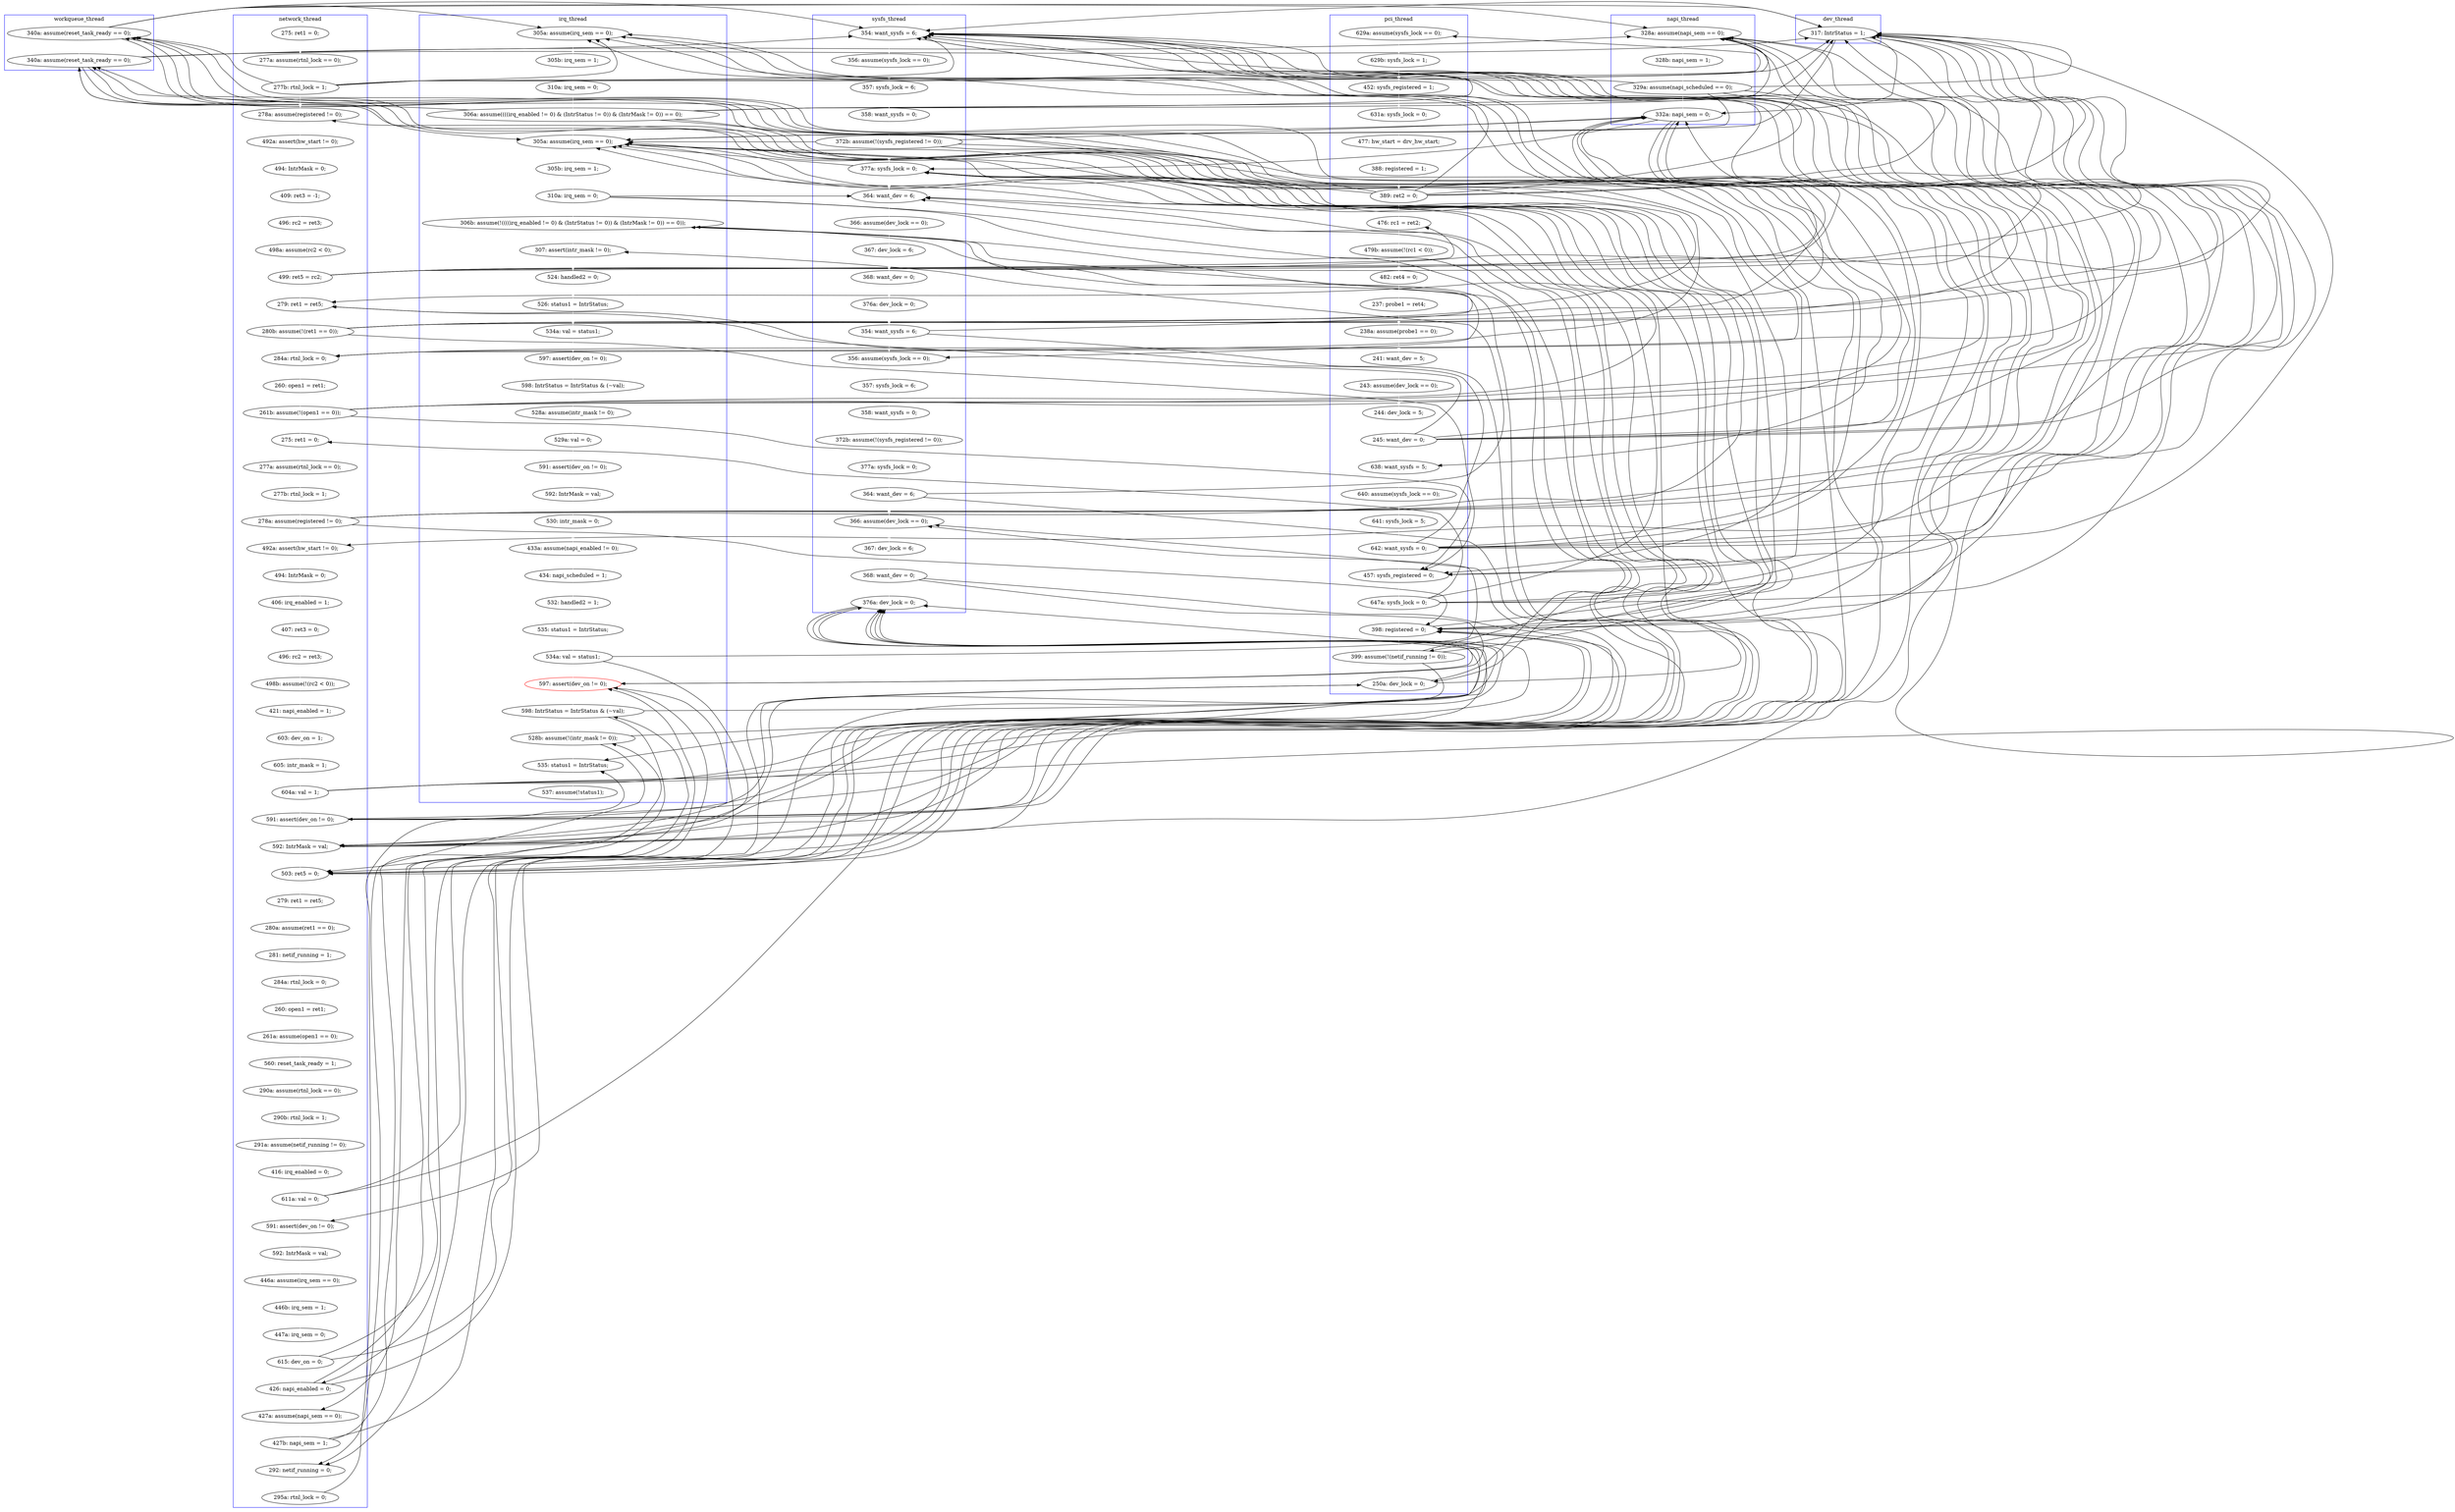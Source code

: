 digraph Counterexample {
	104 -> 114 [color = black, style = solid, constraint = false]
	44 -> 47 [color = white, style = solid]
	182 -> 191 [color = black, style = solid, constraint = false]
	310 -> 313 [color = black, style = solid, constraint = false]
	142 -> 143 [color = white, style = solid]
	209 -> 211 [color = white, style = solid]
	308 -> 325 [color = white, style = solid]
	242 -> 244 [color = white, style = solid]
	60 -> 65 [color = white, style = solid]
	114 -> 115 [color = black, style = solid, constraint = false]
	194 -> 199 [color = black, style = solid, constraint = false]
	303 -> 304 [color = white, style = solid]
	93 -> 97 [color = black, style = solid, constraint = false]
	206 -> 207 [color = black, style = solid, constraint = false]
	109 -> 146 [color = black, style = solid, constraint = false]
	170 -> 171 [color = white, style = solid]
	198 -> 247 [color = black, style = solid, constraint = false]
	208 -> 209 [color = white, style = solid]
	190 -> 199 [color = black, style = solid, constraint = false]
	65 -> 68 [color = white, style = solid]
	179 -> 181 [color = white, style = solid]
	130 -> 141 [color = black, style = solid, constraint = false]
	141 -> 142 [color = white, style = solid]
	232 -> 234 [color = white, style = solid]
	114 -> 119 [color = black, style = solid, constraint = false]
	81 -> 82 [color = white, style = solid]
	225 -> 228 [color = white, style = solid]
	198 -> 206 [color = black, style = solid, constraint = false]
	123 -> 184 [color = black, style = solid, constraint = false]
	198 -> 199 [color = black, style = solid, constraint = false]
	296 -> 310 [color = black, style = solid, constraint = false]
	188 -> 189 [color = black, style = solid, constraint = false]
	52 -> 53 [color = white, style = solid]
	104 -> 105 [color = black, style = solid, constraint = false]
	86 -> 115 [color = black, style = solid, constraint = false]
	145 -> 176 [color = black, style = solid, constraint = false]
	101 -> 104 [color = white, style = solid]
	177 -> 178 [color = white, style = solid]
	244 -> 298 [color = white, style = solid]
	72 -> 115 [color = black, style = solid, constraint = false]
	104 -> 146 [color = black, style = solid, constraint = false]
	72 -> 101 [color = white, style = solid]
	72 -> 146 [color = black, style = solid, constraint = false]
	187 -> 191 [color = black, style = solid, constraint = false]
	304 -> 308 [color = black, style = solid, constraint = false]
	100 -> 114 [color = black, style = solid, constraint = false]
	212 -> 213 [color = white, style = solid]
	123 -> 128 [color = black, style = solid, constraint = false]
	100 -> 176 [color = black, style = solid, constraint = false]
	194 -> 247 [color = black, style = solid, constraint = false]
	130 -> 187 [color = white, style = solid]
	284 -> 290 [color = white, style = solid]
	123 -> 141 [color = white, style = solid]
	72 -> 176 [color = black, style = solid, constraint = false]
	244 -> 280 [color = black, style = solid, constraint = false]
	269 -> 274 [color = white, style = solid]
	283 -> 284 [color = white, style = solid]
	182 -> 190 [color = white, style = solid]
	308 -> 310 [color = black, style = solid, constraint = false]
	109 -> 176 [color = black, style = solid, constraint = false]
	105 -> 106 [color = white, style = solid]
	257 -> 261 [color = white, style = solid]
	206 -> 214 [color = white, style = solid]
	53 -> 146 [color = black, style = solid, constraint = false]
	123 -> 176 [color = black, style = solid, constraint = false]
	130 -> 191 [color = black, style = solid, constraint = false]
	53 -> 54 [color = black, style = solid, constraint = false]
	34 -> 146 [color = black, style = solid, constraint = false]
	53 -> 73 [color = white, style = solid]
	184 -> 187 [color = black, style = solid, constraint = false]
	47 -> 52 [color = white, style = solid]
	219 -> 220 [color = white, style = solid]
	86 -> 97 [color = white, style = solid]
	109 -> 115 [color = black, style = solid, constraint = false]
	145 -> 191 [color = black, style = solid, constraint = false]
	302 -> 310 [color = black, style = solid, constraint = false]
	114 -> 128 [color = black, style = solid, constraint = false]
	304 -> 310 [color = black, style = solid, constraint = false]
	178 -> 179 [color = white, style = solid]
	302 -> 303 [color = black, style = solid, constraint = false]
	100 -> 105 [color = black, style = solid, constraint = false]
	146 -> 191 [color = black, style = solid, constraint = false]
	86 -> 101 [color = black, style = solid, constraint = false]
	114 -> 176 [color = black, style = solid, constraint = false]
	85 -> 86 [color = white, style = solid]
	172 -> 176 [color = black, style = solid, constraint = false]
	34 -> 176 [color = black, style = solid, constraint = false]
	145 -> 146 [color = black, style = solid, constraint = false]
	192 -> 194 [color = white, style = solid]
	203 -> 205 [color = white, style = solid]
	266 -> 267 [color = white, style = solid]
	109 -> 119 [color = black, style = solid, constraint = false]
	205 -> 207 [color = white, style = solid]
	239 -> 241 [color = white, style = solid]
	290 -> 291 [color = white, style = solid]
	182 -> 184 [color = black, style = solid, constraint = false]
	158 -> 159 [color = white, style = solid]
	172 -> 184 [color = black, style = solid, constraint = false]
	248 -> 251 [color = white, style = solid]
	146 -> 176 [color = black, style = solid, constraint = false]
	189 -> 190 [color = black, style = solid, constraint = false]
	199 -> 200 [color = white, style = solid]
	93 -> 105 [color = black, style = solid, constraint = false]
	253 -> 254 [color = white, style = solid]
	184 -> 188 [color = black, style = solid, constraint = false]
	176 -> 177 [color = white, style = solid]
	172 -> 182 [color = white, style = solid]
	188 -> 199 [color = white, style = solid]
	72 -> 93 [color = black, style = solid, constraint = false]
	123 -> 146 [color = black, style = solid, constraint = false]
	182 -> 188 [color = black, style = solid, constraint = false]
	220 -> 222 [color = white, style = solid]
	39 -> 42 [color = white, style = solid]
	190 -> 247 [color = white, style = solid]
	54 -> 59 [color = white, style = solid]
	241 -> 242 [color = white, style = solid]
	78 -> 81 [color = white, style = solid]
	251 -> 252 [color = white, style = solid]
	194 -> 198 [color = black, style = solid, constraint = false]
	34 -> 93 [color = black, style = solid, constraint = false]
	119 -> 120 [color = white, style = solid]
	181 -> 188 [color = white, style = solid]
	115 -> 116 [color = white, style = solid]
	274 -> 278 [color = white, style = solid]
	68 -> 71 [color = white, style = solid]
	188 -> 191 [color = black, style = solid, constraint = false]
	33 -> 34 [color = white, style = solid]
	86 -> 105 [color = black, style = solid, constraint = false]
	278 -> 280 [color = black, style = solid, constraint = false]
	34 -> 54 [color = white, style = solid]
	99 -> 100 [color = white, style = solid]
	118 -> 184 [color = white, style = solid]
	190 -> 198 [color = black, style = solid, constraint = false]
	76 -> 77 [color = white, style = solid]
	86 -> 146 [color = black, style = solid, constraint = false]
	71 -> 72 [color = white, style = solid]
	247 -> 248 [color = white, style = solid]
	213 -> 247 [color = black, style = solid, constraint = false]
	228 -> 229 [color = white, style = solid]
	153 -> 158 [color = white, style = solid]
	187 -> 188 [color = black, style = solid, constraint = false]
	252 -> 253 [color = white, style = solid]
	213 -> 280 [color = white, style = solid]
	118 -> 146 [color = black, style = solid, constraint = false]
	118 -> 119 [color = black, style = solid, constraint = false]
	292 -> 296 [color = white, style = solid]
	107 -> 109 [color = white, style = solid]
	59 -> 60 [color = white, style = solid]
	278 -> 298 [color = black, style = solid, constraint = false]
	160 -> 163 [color = white, style = solid]
	31 -> 33 [color = white, style = solid]
	298 -> 310 [color = black, style = solid, constraint = false]
	72 -> 73 [color = black, style = solid, constraint = false]
	231 -> 232 [color = white, style = solid]
	128 -> 130 [color = white, style = solid]
	152 -> 153 [color = white, style = solid]
	98 -> 99 [color = white, style = solid]
	172 -> 191 [color = black, style = solid, constraint = false]
	302 -> 308 [color = white, style = solid]
	301 -> 310 [color = black, style = solid, constraint = false]
	109 -> 191 [color = white, style = solid]
	267 -> 269 [color = white, style = solid]
	73 -> 76 [color = white, style = solid]
	166 -> 170 [color = white, style = solid]
	130 -> 146 [color = black, style = solid, constraint = false]
	104 -> 115 [color = black, style = solid, constraint = false]
	100 -> 101 [color = black, style = solid, constraint = false]
	53 -> 105 [color = black, style = solid, constraint = false]
	301 -> 303 [color = white, style = solid]
	104 -> 119 [color = white, style = solid]
	191 -> 192 [color = white, style = solid]
	93 -> 115 [color = black, style = solid, constraint = false]
	282 -> 310 [color = white, style = solid]
	207 -> 208 [color = white, style = solid]
	123 -> 191 [color = black, style = solid, constraint = false]
	211 -> 212 [color = white, style = solid]
	282 -> 298 [color = black, style = solid, constraint = false]
	104 -> 176 [color = black, style = solid, constraint = false]
	325 -> 327 [color = white, style = solid]
	301 -> 302 [color = black, style = solid, constraint = false]
	214 -> 219 [color = white, style = solid]
	118 -> 128 [color = black, style = solid, constraint = false]
	224 -> 225 [color = white, style = solid]
	118 -> 176 [color = black, style = solid, constraint = false]
	100 -> 128 [color = white, style = solid]
	187 -> 190 [color = black, style = solid, constraint = false]
	109 -> 128 [color = black, style = solid, constraint = false]
	72 -> 105 [color = black, style = solid, constraint = false]
	86 -> 93 [color = black, style = solid, constraint = false]
	34 -> 105 [color = black, style = solid, constraint = false]
	206 -> 247 [color = black, style = solid, constraint = false]
	278 -> 283 [color = white, style = solid]
	296 -> 301 [color = white, style = solid]
	313 -> 316 [color = white, style = solid]
	146 -> 187 [color = black, style = solid, constraint = false]
	130 -> 176 [color = black, style = solid, constraint = false]
	213 -> 214 [color = black, style = solid, constraint = false]
	53 -> 115 [color = black, style = solid, constraint = false]
	310 -> 325 [color = black, style = solid, constraint = false]
	188 -> 190 [color = black, style = solid, constraint = false]
	93 -> 101 [color = black, style = solid, constraint = false]
	296 -> 298 [color = black, style = solid, constraint = false]
	172 -> 187 [color = black, style = solid, constraint = false]
	182 -> 187 [color = black, style = solid, constraint = false]
	38 -> 39 [color = white, style = solid]
	205 -> 247 [color = black, style = solid, constraint = false]
	130 -> 184 [color = black, style = solid, constraint = false]
	93 -> 114 [color = white, style = solid]
	159 -> 160 [color = white, style = solid]
	261 -> 266 [color = white, style = solid]
	53 -> 176 [color = black, style = solid, constraint = false]
	109 -> 114 [color = black, style = solid, constraint = false]
	222 -> 224 [color = white, style = solid]
	200 -> 201 [color = white, style = solid]
	280 -> 281 [color = white, style = solid]
	189 -> 198 [color = white, style = solid]
	86 -> 176 [color = black, style = solid, constraint = false]
	181 -> 184 [color = black, style = solid, constraint = false]
	145 -> 187 [color = black, style = solid, constraint = false]
	106 -> 107 [color = white, style = solid]
	184 -> 191 [color = black, style = solid, constraint = false]
	234 -> 238 [color = white, style = solid]
	238 -> 239 [color = white, style = solid]
	120 -> 123 [color = white, style = solid]
	291 -> 292 [color = white, style = solid]
	143 -> 145 [color = white, style = solid]
	114 -> 191 [color = black, style = solid, constraint = false]
	201 -> 202 [color = white, style = solid]
	145 -> 152 [color = white, style = solid]
	146 -> 184 [color = black, style = solid, constraint = false]
	189 -> 191 [color = black, style = solid, constraint = false]
	229 -> 231 [color = white, style = solid]
	202 -> 203 [color = white, style = solid]
	163 -> 166 [color = white, style = solid]
	254 -> 257 [color = white, style = solid]
	145 -> 184 [color = black, style = solid, constraint = false]
	298 -> 301 [color = black, style = solid, constraint = false]
	282 -> 283 [color = black, style = solid, constraint = false]
	184 -> 190 [color = black, style = solid, constraint = false]
	194 -> 206 [color = white, style = solid]
	244 -> 247 [color = black, style = solid, constraint = false]
	116 -> 118 [color = white, style = solid]
	181 -> 182 [color = black, style = solid, constraint = false]
	118 -> 191 [color = black, style = solid, constraint = false]
	97 -> 98 [color = white, style = solid]
	93 -> 146 [color = black, style = solid, constraint = false]
	171 -> 172 [color = white, style = solid]
	53 -> 93 [color = black, style = solid, constraint = false]
	298 -> 302 [color = white, style = solid]
	84 -> 85 [color = white, style = solid]
	205 -> 206 [color = black, style = solid, constraint = false]
	34 -> 115 [color = black, style = solid, constraint = false]
	308 -> 313 [color = black, style = solid, constraint = false]
	42 -> 44 [color = white, style = solid]
	281 -> 282 [color = white, style = solid]
	190 -> 191 [color = black, style = solid, constraint = false]
	104 -> 128 [color = black, style = solid, constraint = false]
	100 -> 115 [color = black, style = solid, constraint = false]
	82 -> 84 [color = white, style = solid]
	304 -> 313 [color = white, style = solid]
	181 -> 187 [color = black, style = solid, constraint = false]
	34 -> 38 [color = black, style = solid, constraint = false]
	189 -> 199 [color = black, style = solid, constraint = false]
	181 -> 191 [color = black, style = solid, constraint = false]
	77 -> 78 [color = white, style = solid]
	146 -> 152 [color = black, style = solid, constraint = false]
	93 -> 176 [color = black, style = solid, constraint = false]
	316 -> 325 [color = black, style = solid, constraint = false]
	187 -> 189 [color = white, style = solid]
	114 -> 146 [color = black, style = solid, constraint = false]
	100 -> 146 [color = black, style = solid, constraint = false]
	subgraph cluster5 {
		label = workqueue_thread
		color = blue
		93  [label = "340a: assume(reset_task_ready == 0);"]
		114  [label = "340a: assume(reset_task_ready == 0);"]
	}
	subgraph cluster4 {
		label = napi_thread
		color = blue
		184  [label = "332a: napi_sem = 0;"]
		115  [label = "328a: assume(napi_sem == 0);"]
		116  [label = "328b: napi_sem = 1;"]
		118  [label = "329a: assume(napi_scheduled == 0);"]
	}
	subgraph cluster7 {
		label = dev_thread
		color = blue
		146  [label = "317: IntrStatus = 1;"]
	}
	subgraph cluster3 {
		label = irq_thread
		color = blue
		302  [label = "598: IntrStatus = IntrStatus & (~val);"]
		229  [label = "529a: val = 0;"]
		327  [label = "537: assume(!status1);"]
		109  [label = "306a: assume((((irq_enabled != 0) & (IntrStatus != 0)) & (IntrMask != 0)) == 0);"]
		206  [label = "306b: assume(!((((irq_enabled != 0) & (IntrStatus != 0)) & (IntrMask != 0)) == 0));"]
		219  [label = "524: handled2 = 0;"]
		222  [label = "534a: val = status1;"]
		224  [label = "597: assert(dev_on != 0);"]
		244  [label = "534a: val = status1;"]
		225  [label = "598: IntrStatus = IntrStatus & (~val);"]
		220  [label = "526: status1 = IntrStatus;"]
		308  [label = "528b: assume(!(intr_mask != 0));"]
		238  [label = "433a: assume(napi_enabled != 0);"]
		105  [label = "305a: assume(irq_sem == 0);"]
		298  [label = "597: assert(dev_on != 0);", color = red]
		194  [label = "310a: irq_sem = 0;"]
		107  [label = "310a: irq_sem = 0;"]
		232  [label = "592: IntrMask = val;"]
		231  [label = "591: assert(dev_on != 0);"]
		192  [label = "305b: irq_sem = 1;"]
		106  [label = "305b: irq_sem = 1;"]
		241  [label = "532: handled2 = 1;"]
		214  [label = "307: assert(intr_mask != 0);"]
		325  [label = "535: status1 = IntrStatus;"]
		234  [label = "530: intr_mask = 0;"]
		228  [label = "528a: assume(intr_mask != 0);"]
		242  [label = "535: status1 = IntrStatus;"]
		239  [label = "434: napi_scheduled = 1;"]
		191  [label = "305a: assume(irq_sem == 0);"]
	}
	subgraph cluster1 {
		label = pci_thread
		color = blue
		53  [label = "389: ret2 = 0;"]
		38  [label = "629a: assume(sysfs_lock == 0);"]
		85  [label = "244: dev_lock = 5;"]
		76  [label = "479b: assume(!(rc1 < 0));"]
		78  [label = "237: probe1 = ret4;"]
		100  [label = "642: want_sysfs = 0;"]
		128  [label = "457: sysfs_registered = 0;"]
		97  [label = "638: want_sysfs = 5;"]
		52  [label = "388: registered = 1;"]
		99  [label = "641: sysfs_lock = 5;"]
		189  [label = "399: assume(!(netif_running != 0));"]
		73  [label = "476: rc1 = ret2;"]
		77  [label = "482: ret4 = 0;"]
		44  [label = "631a: sysfs_lock = 0;"]
		98  [label = "640: assume(sysfs_lock == 0);"]
		187  [label = "398: registered = 0;"]
		82  [label = "241: want_dev = 5;"]
		198  [label = "250a: dev_lock = 0;"]
		47  [label = "477: hw_start = drv_hw_start;"]
		39  [label = "629b: sysfs_lock = 1;"]
		130  [label = "647a: sysfs_lock = 0;"]
		84  [label = "243: assume(dev_lock == 0);"]
		81  [label = "238a: assume(probe1 == 0);"]
		42  [label = "452: sysfs_registered = 1;"]
		86  [label = "245: want_dev = 0;"]
	}
	subgraph cluster6 {
		label = sysfs_thread
		color = blue
		177  [label = "356: assume(sysfs_lock == 0);"]
		199  [label = "364: want_dev = 6;"]
		207  [label = "356: assume(sysfs_lock == 0);"]
		212  [label = "377a: sysfs_lock = 0;"]
		179  [label = "358: want_sysfs = 0;"]
		181  [label = "372b: assume(!(sysfs_registered != 0));"]
		209  [label = "358: want_sysfs = 0;"]
		203  [label = "376a: dev_lock = 0;"]
		280  [label = "366: assume(dev_lock == 0);"]
		208  [label = "357: sysfs_lock = 6;"]
		213  [label = "364: want_dev = 6;"]
		202  [label = "368: want_dev = 0;"]
		188  [label = "377a: sysfs_lock = 0;"]
		310  [label = "376a: dev_lock = 0;"]
		200  [label = "366: assume(dev_lock == 0);"]
		201  [label = "367: dev_lock = 6;"]
		282  [label = "368: want_dev = 0;"]
		205  [label = "354: want_sysfs = 6;"]
		176  [label = "354: want_sysfs = 6;"]
		178  [label = "357: sysfs_lock = 6;"]
		281  [label = "367: dev_lock = 6;"]
		211  [label = "372b: assume(!(sysfs_registered != 0));"]
	}
	subgraph cluster2 {
		label = network_thread
		color = blue
		316  [label = "295a: rtnl_lock = 0;"]
		163  [label = "498b: assume(!(rc2 < 0));"]
		266  [label = "290a: assume(rtnl_lock == 0);"]
		261  [label = "560: reset_task_ready = 1;"]
		267  [label = "290b: rtnl_lock = 1;"]
		166  [label = "421: napi_enabled = 1;"]
		158  [label = "406: irq_enabled = 1;"]
		172  [label = "604a: val = 1;"]
		120  [label = "260: open1 = ret1;"]
		291  [label = "446b: irq_sem = 1;"]
		254  [label = "260: open1 = ret1;"]
		269  [label = "291a: assume(netif_running != 0);"]
		142  [label = "277a: assume(rtnl_lock == 0);"]
		253  [label = "284a: rtnl_lock = 0;"]
		247  [label = "503: ret5 = 0;"]
		284  [label = "592: IntrMask = val;"]
		182  [label = "591: assert(dev_on != 0);"]
		170  [label = "603: dev_on = 1;"]
		257  [label = "261a: assume(open1 == 0);"]
		153  [label = "494: IntrMask = 0;"]
		71  [label = "498a: assume(rc2 < 0);"]
		274  [label = "416: irq_enabled = 0;"]
		104  [label = "280b: assume(!(ret1 == 0));"]
		304  [label = "427b: napi_sem = 1;"]
		101  [label = "279: ret1 = ret5;"]
		292  [label = "447a: irq_sem = 0;"]
		31  [label = "275: ret1 = 0;"]
		296  [label = "615: dev_on = 0;"]
		123  [label = "261b: assume(!(open1 == 0));"]
		33  [label = "277a: assume(rtnl_lock == 0);"]
		160  [label = "496: rc2 = ret3;"]
		72  [label = "499: ret5 = rc2;"]
		171  [label = "605: intr_mask = 1;"]
		59  [label = "492a: assert(hw_start != 0);"]
		278  [label = "611a: val = 0;"]
		301  [label = "426: napi_enabled = 0;"]
		248  [label = "279: ret1 = ret5;"]
		60  [label = "494: IntrMask = 0;"]
		190  [label = "592: IntrMask = val;"]
		65  [label = "409: ret3 = -1;"]
		119  [label = "284a: rtnl_lock = 0;"]
		313  [label = "292: netif_running = 0;"]
		141  [label = "275: ret1 = 0;"]
		159  [label = "407: ret3 = 0;"]
		252  [label = "281: netif_running = 1;"]
		283  [label = "591: assert(dev_on != 0);"]
		251  [label = "280a: assume(ret1 == 0);"]
		54  [label = "278a: assume(registered != 0);"]
		303  [label = "427a: assume(napi_sem == 0);"]
		143  [label = "277b: rtnl_lock = 1;"]
		145  [label = "278a: assume(registered != 0);"]
		68  [label = "496: rc2 = ret3;"]
		152  [label = "492a: assert(hw_start != 0);"]
		290  [label = "446a: assume(irq_sem == 0);"]
		34  [label = "277b: rtnl_lock = 1;"]
	}
}